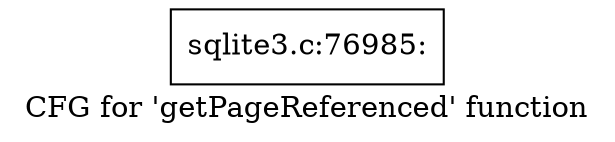 digraph "CFG for 'getPageReferenced' function" {
	label="CFG for 'getPageReferenced' function";

	Node0x55c0f845fac0 [shape=record,label="{sqlite3.c:76985:}"];
}

